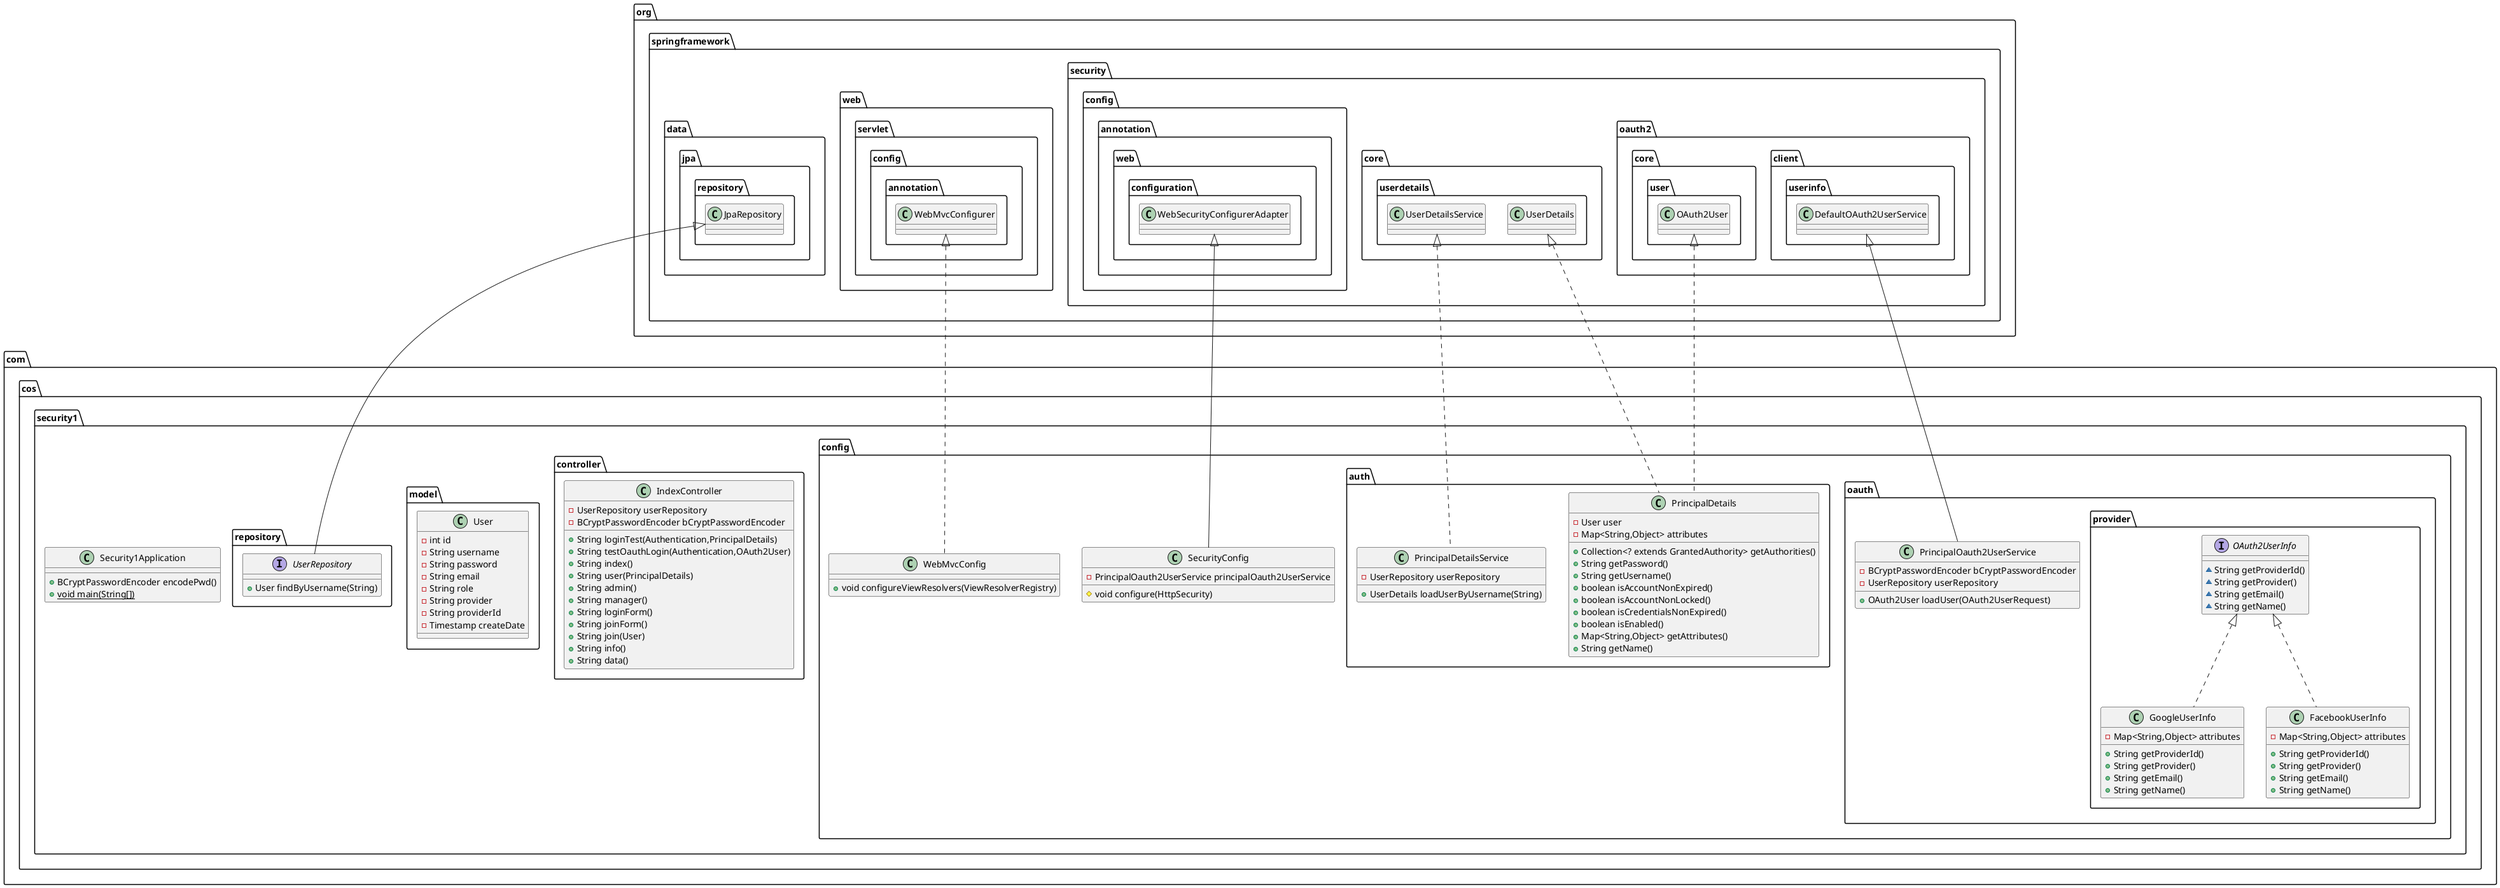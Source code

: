 @startuml
class com.cos.security1.config.WebMvcConfig {
+ void configureViewResolvers(ViewResolverRegistry)
}
class com.cos.security1.config.oauth.provider.GoogleUserInfo {
- Map<String,Object> attributes
+ String getProviderId()
+ String getProvider()
+ String getEmail()
+ String getName()
}
class com.cos.security1.controller.IndexController {
- UserRepository userRepository
- BCryptPasswordEncoder bCryptPasswordEncoder
+ String loginTest(Authentication,PrincipalDetails)
+ String testOauthLogin(Authentication,OAuth2User)
+ String index()
+ String user(PrincipalDetails)
+ String admin()
+ String manager()
+ String loginForm()
+ String joinForm()
+ String join(User)
+ String info()
+ String data()
}
interface com.cos.security1.config.oauth.provider.OAuth2UserInfo {
~ String getProviderId()
~ String getProvider()
~ String getEmail()
~ String getName()
}
class com.cos.security1.config.auth.PrincipalDetailsService {
- UserRepository userRepository
+ UserDetails loadUserByUsername(String)
}
class com.cos.security1.config.SecurityConfig {
- PrincipalOauth2UserService principalOauth2UserService
# void configure(HttpSecurity)
}
class com.cos.security1.config.auth.PrincipalDetails {
- User user
- Map<String,Object> attributes
+ Collection<? extends GrantedAuthority> getAuthorities()
+ String getPassword()
+ String getUsername()
+ boolean isAccountNonExpired()
+ boolean isAccountNonLocked()
+ boolean isCredentialsNonExpired()
+ boolean isEnabled()
+ Map<String,Object> getAttributes()
+ String getName()
}
class com.cos.security1.config.oauth.PrincipalOauth2UserService {
- BCryptPasswordEncoder bCryptPasswordEncoder
- UserRepository userRepository
+ OAuth2User loadUser(OAuth2UserRequest)
}
class com.cos.security1.config.oauth.provider.FacebookUserInfo {
- Map<String,Object> attributes
+ String getProviderId()
+ String getProvider()
+ String getEmail()
+ String getName()
}
class com.cos.security1.model.User {
- int id
- String username
- String password
- String email
- String role
- String provider
- String providerId
- Timestamp createDate
}
interface com.cos.security1.repository.UserRepository {
+ User findByUsername(String)
}
class com.cos.security1.Security1Application {
+ BCryptPasswordEncoder encodePwd()
+ {static} void main(String[])
}


org.springframework.web.servlet.config.annotation.WebMvcConfigurer <|.. com.cos.security1.config.WebMvcConfig
com.cos.security1.config.oauth.provider.OAuth2UserInfo <|.. com.cos.security1.config.oauth.provider.GoogleUserInfo
org.springframework.security.core.userdetails.UserDetailsService <|.. com.cos.security1.config.auth.PrincipalDetailsService
org.springframework.security.config.annotation.web.configuration.WebSecurityConfigurerAdapter <|-- com.cos.security1.config.SecurityConfig
org.springframework.security.core.userdetails.UserDetails <|.. com.cos.security1.config.auth.PrincipalDetails
org.springframework.security.oauth2.core.user.OAuth2User <|.. com.cos.security1.config.auth.PrincipalDetails
org.springframework.security.oauth2.client.userinfo.DefaultOAuth2UserService <|-- com.cos.security1.config.oauth.PrincipalOauth2UserService
com.cos.security1.config.oauth.provider.OAuth2UserInfo <|.. com.cos.security1.config.oauth.provider.FacebookUserInfo
org.springframework.data.jpa.repository.JpaRepository <|-- com.cos.security1.repository.UserRepository
@enduml